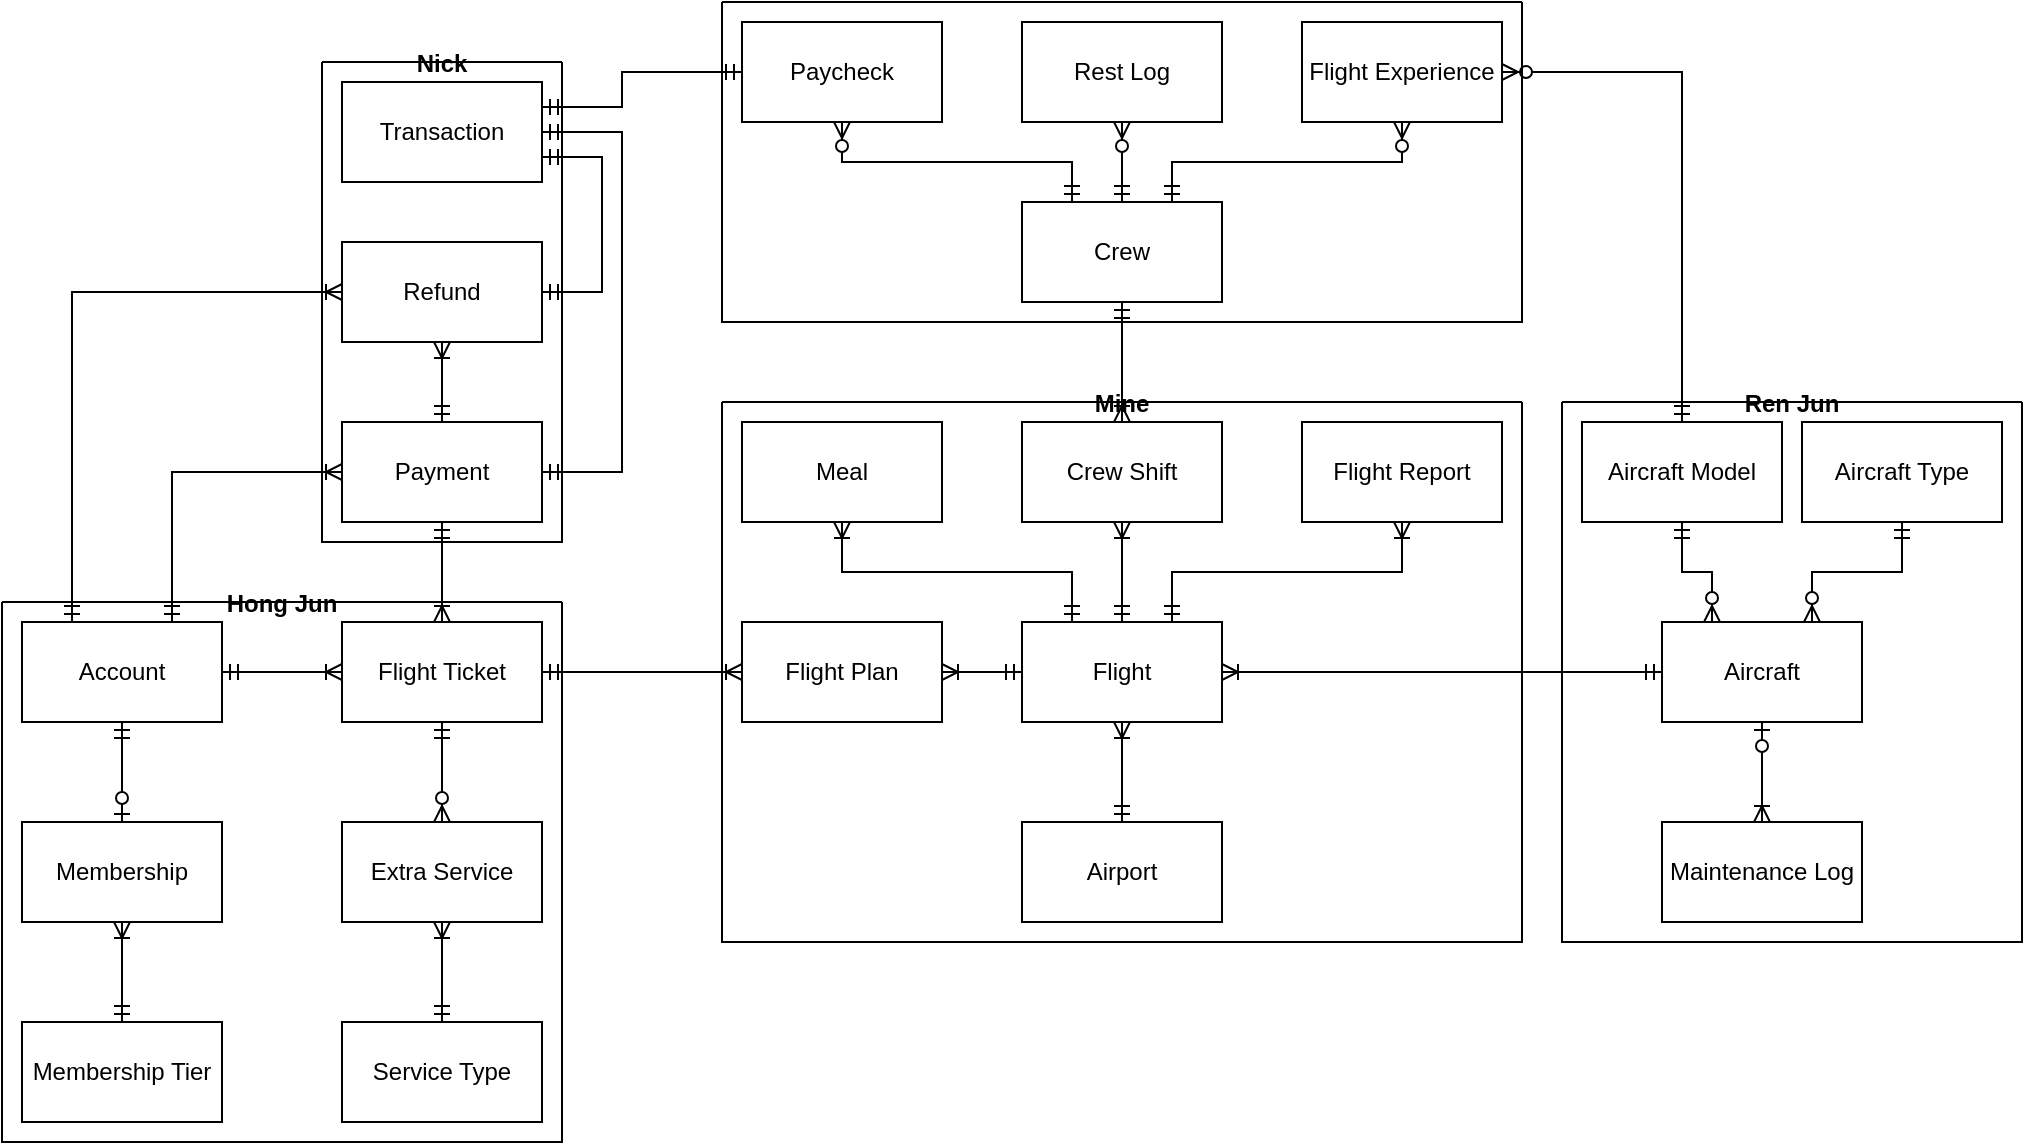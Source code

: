 <mxfile version="20.5.3" type="embed"><diagram name="Page-1" id="lydMjSXvnL9oaIFbFxpS"><mxGraphModel dx="2182" dy="988" grid="1" gridSize="10" guides="1" tooltips="1" connect="1" arrows="1" fold="1" page="1" pageScale="1" pageWidth="200" pageHeight="180" math="0" shadow="0"><root><mxCell id="0"/><mxCell id="1" parent="0"/><mxCell id="J9wHwNwn0n1z0YtR8CXD-2" value="Aircraft" style="html=1;dashed=0;whiteSpace=wrap;" parent="1" vertex="1"><mxGeometry x="100" y="60" width="100" height="50" as="geometry"/></mxCell><mxCell id="J9wHwNwn0n1z0YtR8CXD-3" value="Account" style="html=1;dashed=0;whiteSpace=wrap;" parent="1" vertex="1"><mxGeometry x="-720" y="60" width="100" height="50" as="geometry"/></mxCell><mxCell id="J9wHwNwn0n1z0YtR8CXD-4" value="Crew" style="html=1;dashed=0;whiteSpace=wrap;" parent="1" vertex="1"><mxGeometry x="-220" y="-150" width="100" height="50" as="geometry"/></mxCell><mxCell id="J9wHwNwn0n1z0YtR8CXD-5" value="Paycheck" style="html=1;dashed=0;whiteSpace=wrap;" parent="1" vertex="1"><mxGeometry x="-360" y="-240" width="100" height="50" as="geometry"/></mxCell><mxCell id="J9wHwNwn0n1z0YtR8CXD-6" value="Maintenance Log" style="html=1;dashed=0;whiteSpace=wrap;" parent="1" vertex="1"><mxGeometry x="100" y="160" width="100" height="50" as="geometry"/></mxCell><mxCell id="J9wHwNwn0n1z0YtR8CXD-7" value="Flight" style="html=1;dashed=0;whiteSpace=wrap;" parent="1" vertex="1"><mxGeometry x="-220" y="60" width="100" height="50" as="geometry"/></mxCell><mxCell id="J9wHwNwn0n1z0YtR8CXD-11" value="" style="edgeStyle=orthogonalEdgeStyle;fontSize=12;html=1;endArrow=ERoneToMany;startArrow=ERzeroToOne;rounded=0;entryX=0.5;entryY=0;entryDx=0;entryDy=0;exitX=0.5;exitY=1;exitDx=0;exitDy=0;" parent="1" source="J9wHwNwn0n1z0YtR8CXD-2" target="J9wHwNwn0n1z0YtR8CXD-6" edge="1"><mxGeometry width="100" height="100" relative="1" as="geometry"><mxPoint x="-10" y="130" as="sourcePoint"/><mxPoint x="130" y="160" as="targetPoint"/></mxGeometry></mxCell><mxCell id="J9wHwNwn0n1z0YtR8CXD-12" value="Airport" style="html=1;dashed=0;whiteSpace=wrap;" parent="1" vertex="1"><mxGeometry x="-220" y="160" width="100" height="50" as="geometry"/></mxCell><mxCell id="J9wHwNwn0n1z0YtR8CXD-13" value="" style="edgeStyle=orthogonalEdgeStyle;fontSize=12;html=1;endArrow=ERoneToMany;startArrow=ERmandOne;rounded=0;entryX=0.5;entryY=1;entryDx=0;entryDy=0;exitX=0.5;exitY=0;exitDx=0;exitDy=0;" parent="1" source="J9wHwNwn0n1z0YtR8CXD-12" target="J9wHwNwn0n1z0YtR8CXD-7" edge="1"><mxGeometry width="100" height="100" relative="1" as="geometry"><mxPoint x="-100" y="130" as="sourcePoint"/><mxPoint y="30" as="targetPoint"/></mxGeometry></mxCell><mxCell id="J9wHwNwn0n1z0YtR8CXD-14" value="" style="edgeStyle=orthogonalEdgeStyle;fontSize=12;html=1;endArrow=ERoneToMany;startArrow=ERmandOne;rounded=0;entryX=1;entryY=0.5;entryDx=0;entryDy=0;exitX=0;exitY=0.5;exitDx=0;exitDy=0;" parent="1" source="J9wHwNwn0n1z0YtR8CXD-2" target="J9wHwNwn0n1z0YtR8CXD-7" edge="1"><mxGeometry width="100" height="100" relative="1" as="geometry"><mxPoint x="-100" y="130" as="sourcePoint"/><mxPoint y="30" as="targetPoint"/></mxGeometry></mxCell><mxCell id="J9wHwNwn0n1z0YtR8CXD-15" value="Flight Ticket" style="html=1;dashed=0;whiteSpace=wrap;" parent="1" vertex="1"><mxGeometry x="-560" y="60" width="100" height="50" as="geometry"/></mxCell><mxCell id="J9wHwNwn0n1z0YtR8CXD-17" value="" style="edgeStyle=orthogonalEdgeStyle;fontSize=12;html=1;endArrow=ERoneToMany;startArrow=ERmandOne;rounded=0;entryX=0;entryY=0.5;entryDx=0;entryDy=0;exitX=1;exitY=0.5;exitDx=0;exitDy=0;" parent="1" source="J9wHwNwn0n1z0YtR8CXD-3" target="J9wHwNwn0n1z0YtR8CXD-15" edge="1"><mxGeometry width="100" height="100" relative="1" as="geometry"><mxPoint x="-210" y="105" as="sourcePoint"/><mxPoint x="-280" y="105" as="targetPoint"/></mxGeometry></mxCell><mxCell id="J9wHwNwn0n1z0YtR8CXD-18" value="Crew Shift" style="html=1;dashed=0;whiteSpace=wrap;" parent="1" vertex="1"><mxGeometry x="-220" y="-40" width="100" height="50" as="geometry"/></mxCell><mxCell id="J9wHwNwn0n1z0YtR8CXD-19" value="" style="edgeStyle=orthogonalEdgeStyle;fontSize=12;html=1;endArrow=ERoneToMany;startArrow=ERmandOne;rounded=0;entryX=0.5;entryY=1;entryDx=0;entryDy=0;exitX=0.5;exitY=0;exitDx=0;exitDy=0;" parent="1" source="J9wHwNwn0n1z0YtR8CXD-7" target="J9wHwNwn0n1z0YtR8CXD-18" edge="1"><mxGeometry width="100" height="100" relative="1" as="geometry"><mxPoint x="-210" y="95" as="sourcePoint"/><mxPoint x="-270" y="95" as="targetPoint"/></mxGeometry></mxCell><mxCell id="J9wHwNwn0n1z0YtR8CXD-20" value="" style="edgeStyle=orthogonalEdgeStyle;fontSize=12;html=1;endArrow=ERoneToMany;startArrow=ERmandOne;rounded=0;entryX=0.5;entryY=0;entryDx=0;entryDy=0;exitX=0.5;exitY=1;exitDx=0;exitDy=0;" parent="1" source="J9wHwNwn0n1z0YtR8CXD-4" target="J9wHwNwn0n1z0YtR8CXD-18" edge="1"><mxGeometry width="100" height="100" relative="1" as="geometry"><mxPoint x="-200" y="95" as="sourcePoint"/><mxPoint x="-260" y="95" as="targetPoint"/></mxGeometry></mxCell><mxCell id="J9wHwNwn0n1z0YtR8CXD-22" value="Payment" style="html=1;dashed=0;whiteSpace=wrap;" parent="1" vertex="1"><mxGeometry x="-560" y="-40" width="100" height="50" as="geometry"/></mxCell><mxCell id="J9wHwNwn0n1z0YtR8CXD-23" value="" style="edgeStyle=orthogonalEdgeStyle;fontSize=12;html=1;endArrow=ERoneToMany;startArrow=ERmandOne;rounded=0;entryX=0;entryY=0.5;entryDx=0;entryDy=0;exitX=0.75;exitY=0;exitDx=0;exitDy=0;" parent="1" source="J9wHwNwn0n1z0YtR8CXD-3" target="J9wHwNwn0n1z0YtR8CXD-22" edge="1"><mxGeometry width="100" height="100" relative="1" as="geometry"><mxPoint x="-360" y="125" as="sourcePoint"/><mxPoint x="-420" y="125" as="targetPoint"/></mxGeometry></mxCell><mxCell id="J9wHwNwn0n1z0YtR8CXD-24" value="" style="edgeStyle=orthogonalEdgeStyle;fontSize=12;html=1;endArrow=ERoneToMany;startArrow=ERmandOne;rounded=0;exitX=0.5;exitY=1;exitDx=0;exitDy=0;entryX=0.5;entryY=0;entryDx=0;entryDy=0;" parent="1" source="J9wHwNwn0n1z0YtR8CXD-22" target="J9wHwNwn0n1z0YtR8CXD-15" edge="1"><mxGeometry width="100" height="100" relative="1" as="geometry"><mxPoint x="-350" y="135" as="sourcePoint"/><mxPoint x="-370" y="40" as="targetPoint"/></mxGeometry></mxCell><mxCell id="J9wHwNwn0n1z0YtR8CXD-25" value="Refund" style="html=1;dashed=0;whiteSpace=wrap;" parent="1" vertex="1"><mxGeometry x="-560" y="-130" width="100" height="50" as="geometry"/></mxCell><mxCell id="J9wHwNwn0n1z0YtR8CXD-26" value="" style="edgeStyle=orthogonalEdgeStyle;fontSize=12;html=1;endArrow=ERoneToMany;startArrow=ERmandOne;rounded=0;entryX=0;entryY=0.5;entryDx=0;entryDy=0;exitX=0.25;exitY=0;exitDx=0;exitDy=0;" parent="1" source="J9wHwNwn0n1z0YtR8CXD-3" target="J9wHwNwn0n1z0YtR8CXD-25" edge="1"><mxGeometry width="100" height="100" relative="1" as="geometry"><mxPoint x="-340" y="145" as="sourcePoint"/><mxPoint x="-400" y="145" as="targetPoint"/></mxGeometry></mxCell><mxCell id="J9wHwNwn0n1z0YtR8CXD-27" value="" style="edgeStyle=orthogonalEdgeStyle;fontSize=12;html=1;endArrow=ERoneToMany;startArrow=ERmandOne;rounded=0;entryX=0.5;entryY=1;entryDx=0;entryDy=0;exitX=0.5;exitY=0;exitDx=0;exitDy=0;" parent="1" source="J9wHwNwn0n1z0YtR8CXD-22" target="J9wHwNwn0n1z0YtR8CXD-25" edge="1"><mxGeometry width="100" height="100" relative="1" as="geometry"><mxPoint x="-330" y="155" as="sourcePoint"/><mxPoint x="-390" y="155" as="targetPoint"/></mxGeometry></mxCell><mxCell id="J9wHwNwn0n1z0YtR8CXD-28" value="Flight Plan" style="html=1;dashed=0;whiteSpace=wrap;" parent="1" vertex="1"><mxGeometry x="-360" y="60" width="100" height="50" as="geometry"/></mxCell><mxCell id="J9wHwNwn0n1z0YtR8CXD-30" value="" style="edgeStyle=orthogonalEdgeStyle;fontSize=12;html=1;endArrow=ERoneToMany;startArrow=ERmandOne;rounded=0;entryX=1;entryY=0.5;entryDx=0;entryDy=0;exitX=0;exitY=0.5;exitDx=0;exitDy=0;" parent="1" source="J9wHwNwn0n1z0YtR8CXD-7" target="J9wHwNwn0n1z0YtR8CXD-28" edge="1"><mxGeometry width="100" height="100" relative="1" as="geometry"><mxPoint x="-160" y="70" as="sourcePoint"/><mxPoint x="-160" y="20" as="targetPoint"/></mxGeometry></mxCell><mxCell id="J9wHwNwn0n1z0YtR8CXD-31" value="" style="edgeStyle=orthogonalEdgeStyle;fontSize=12;html=1;endArrow=ERoneToMany;startArrow=ERmandOne;rounded=0;entryX=0;entryY=0.5;entryDx=0;entryDy=0;exitX=1;exitY=0.5;exitDx=0;exitDy=0;" parent="1" source="J9wHwNwn0n1z0YtR8CXD-15" target="J9wHwNwn0n1z0YtR8CXD-28" edge="1"><mxGeometry width="100" height="100" relative="1" as="geometry"><mxPoint x="-150" y="80" as="sourcePoint"/><mxPoint x="-150" y="30" as="targetPoint"/></mxGeometry></mxCell><mxCell id="5" value="" style="edgeStyle=orthogonalEdgeStyle;fontSize=12;html=1;endArrow=ERzeroToMany;startArrow=ERmandOne;rounded=0;entryX=0.5;entryY=1;entryDx=0;entryDy=0;exitX=0.25;exitY=0;exitDx=0;exitDy=0;" parent="1" source="J9wHwNwn0n1z0YtR8CXD-4" target="J9wHwNwn0n1z0YtR8CXD-5" edge="1"><mxGeometry width="100" height="100" relative="1" as="geometry"><mxPoint x="-80" y="10" as="sourcePoint"/><mxPoint x="20" y="-90" as="targetPoint"/></mxGeometry></mxCell><mxCell id="8" value="Aircraft Type" style="html=1;dashed=0;whiteSpace=wrap;" parent="1" vertex="1"><mxGeometry x="170" y="-40" width="100" height="50" as="geometry"/></mxCell><mxCell id="9" value="Membership" style="html=1;dashed=0;whiteSpace=wrap;" parent="1" vertex="1"><mxGeometry x="-720" y="160" width="100" height="50" as="geometry"/></mxCell><mxCell id="11" value="Meal" style="html=1;dashed=0;whiteSpace=wrap;" parent="1" vertex="1"><mxGeometry x="-360" y="-40" width="100" height="50" as="geometry"/></mxCell><mxCell id="12" value="" style="edgeStyle=orthogonalEdgeStyle;fontSize=12;html=1;endArrow=ERoneToMany;startArrow=ERmandOne;rounded=0;entryX=0.5;entryY=1;entryDx=0;entryDy=0;exitX=0.25;exitY=0;exitDx=0;exitDy=0;" parent="1" source="J9wHwNwn0n1z0YtR8CXD-7" target="11" edge="1"><mxGeometry width="100" height="100" relative="1" as="geometry"><mxPoint x="-135" y="70" as="sourcePoint"/><mxPoint x="-60" y="10" as="targetPoint"/></mxGeometry></mxCell><mxCell id="13" value="Membership Tier" style="html=1;dashed=0;whiteSpace=wrap;" parent="1" vertex="1"><mxGeometry x="-720" y="260" width="100" height="50" as="geometry"/></mxCell><mxCell id="15" value="Rest Log" style="html=1;dashed=0;whiteSpace=wrap;" parent="1" vertex="1"><mxGeometry x="-220" y="-240" width="100" height="50" as="geometry"/></mxCell><mxCell id="16" value="Flight Report" style="html=1;dashed=0;whiteSpace=wrap;" parent="1" vertex="1"><mxGeometry x="-80" y="-40" width="100" height="50" as="geometry"/></mxCell><mxCell id="18" value="" style="edgeStyle=orthogonalEdgeStyle;fontSize=12;html=1;endArrow=ERoneToMany;startArrow=ERmandOne;rounded=0;entryX=0.5;entryY=1;entryDx=0;entryDy=0;exitX=0.75;exitY=0;exitDx=0;exitDy=0;" parent="1" source="J9wHwNwn0n1z0YtR8CXD-7" target="16" edge="1"><mxGeometry width="100" height="100" relative="1" as="geometry"><mxPoint x="-150" y="80" as="sourcePoint"/><mxPoint x="-120" y="20" as="targetPoint"/></mxGeometry></mxCell><mxCell id="19" value="Extra Service" style="html=1;dashed=0;whiteSpace=wrap;" parent="1" vertex="1"><mxGeometry x="-560" y="160" width="100" height="50" as="geometry"/></mxCell><mxCell id="21" value="Flight Experience" style="html=1;dashed=0;whiteSpace=wrap;" parent="1" vertex="1"><mxGeometry x="-80" y="-240" width="100" height="50" as="geometry"/></mxCell><mxCell id="22" value="Aircraft Model" style="html=1;dashed=0;whiteSpace=wrap;" parent="1" vertex="1"><mxGeometry x="60" y="-40" width="100" height="50" as="geometry"/></mxCell><mxCell id="25" value="" style="edgeStyle=orthogonalEdgeStyle;fontSize=12;html=1;endArrow=ERzeroToMany;startArrow=ERmandOne;rounded=0;entryX=0.5;entryY=1;entryDx=0;entryDy=0;exitX=0.5;exitY=0;exitDx=0;exitDy=0;" parent="1" source="J9wHwNwn0n1z0YtR8CXD-4" target="15" edge="1"><mxGeometry width="100" height="100" relative="1" as="geometry"><mxPoint x="-250" y="-125" as="sourcePoint"/><mxPoint x="-280" y="-125" as="targetPoint"/></mxGeometry></mxCell><mxCell id="26" value="" style="edgeStyle=orthogonalEdgeStyle;fontSize=12;html=1;endArrow=ERzeroToMany;startArrow=ERmandOne;rounded=0;entryX=0.5;entryY=1;entryDx=0;entryDy=0;exitX=0.75;exitY=0;exitDx=0;exitDy=0;" parent="1" source="J9wHwNwn0n1z0YtR8CXD-4" target="21" edge="1"><mxGeometry width="100" height="100" relative="1" as="geometry"><mxPoint x="-240" y="-105" as="sourcePoint"/><mxPoint x="-270" y="-105" as="targetPoint"/></mxGeometry></mxCell><mxCell id="30" value="" style="edgeStyle=orthogonalEdgeStyle;fontSize=12;html=1;endArrow=ERzeroToMany;startArrow=ERmandOne;rounded=0;entryX=1;entryY=0.5;entryDx=0;entryDy=0;exitX=0.5;exitY=0;exitDx=0;exitDy=0;" parent="1" source="22" target="21" edge="1"><mxGeometry width="100" height="100" relative="1" as="geometry"><mxPoint x="-110" y="-115" as="sourcePoint"/><mxPoint x="10" y="-115" as="targetPoint"/></mxGeometry></mxCell><mxCell id="31" value="" style="edgeStyle=orthogonalEdgeStyle;fontSize=12;html=1;endArrow=ERzeroToMany;startArrow=ERmandOne;rounded=0;entryX=0.75;entryY=0;entryDx=0;entryDy=0;exitX=0.5;exitY=1;exitDx=0;exitDy=0;" parent="1" source="8" target="J9wHwNwn0n1z0YtR8CXD-2" edge="1"><mxGeometry width="100" height="100" relative="1" as="geometry"><mxPoint x="-70" y="-105" as="sourcePoint"/><mxPoint x="50" y="-105" as="targetPoint"/></mxGeometry></mxCell><mxCell id="32" value="" style="edgeStyle=orthogonalEdgeStyle;fontSize=12;html=1;endArrow=ERzeroToMany;startArrow=ERmandOne;rounded=0;entryX=0.25;entryY=0;entryDx=0;entryDy=0;exitX=0.5;exitY=1;exitDx=0;exitDy=0;" parent="1" source="22" target="J9wHwNwn0n1z0YtR8CXD-2" edge="1"><mxGeometry width="100" height="100" relative="1" as="geometry"><mxPoint x="-60" y="-95" as="sourcePoint"/><mxPoint x="60" y="-95" as="targetPoint"/></mxGeometry></mxCell><mxCell id="33" value="" style="edgeStyle=orthogonalEdgeStyle;fontSize=12;html=1;endArrow=ERzeroToMany;startArrow=ERmandOne;rounded=0;entryX=0.5;entryY=0;entryDx=0;entryDy=0;exitX=0.5;exitY=1;exitDx=0;exitDy=0;" parent="1" source="J9wHwNwn0n1z0YtR8CXD-15" target="19" edge="1"><mxGeometry width="100" height="100" relative="1" as="geometry"><mxPoint x="-100" y="-85" as="sourcePoint"/><mxPoint x="20" y="-85" as="targetPoint"/></mxGeometry></mxCell><mxCell id="34" value="Service Type" style="html=1;dashed=0;whiteSpace=wrap;" parent="1" vertex="1"><mxGeometry x="-560" y="260" width="100" height="50" as="geometry"/></mxCell><mxCell id="35" value="" style="edgeStyle=orthogonalEdgeStyle;fontSize=12;html=1;endArrow=ERoneToMany;startArrow=ERmandOne;rounded=0;entryX=0.5;entryY=1;entryDx=0;entryDy=0;exitX=0.5;exitY=0;exitDx=0;exitDy=0;" parent="1" source="34" target="19" edge="1"><mxGeometry width="100" height="100" relative="1" as="geometry"><mxPoint x="-205" y="70" as="sourcePoint"/><mxPoint x="-290" y="10" as="targetPoint"/></mxGeometry></mxCell><mxCell id="37" value="" style="edgeStyle=orthogonalEdgeStyle;fontSize=12;html=1;endArrow=ERzeroToOne;startArrow=ERmandOne;rounded=0;exitX=0.5;exitY=1;exitDx=0;exitDy=0;entryX=0.5;entryY=0;entryDx=0;entryDy=0;" parent="1" source="J9wHwNwn0n1z0YtR8CXD-3" target="9" edge="1"><mxGeometry width="100" height="100" relative="1" as="geometry"><mxPoint x="-460" y="210" as="sourcePoint"/><mxPoint x="-590" y="140" as="targetPoint"/><Array as="points"/></mxGeometry></mxCell><mxCell id="38" value="" style="edgeStyle=orthogonalEdgeStyle;fontSize=12;html=1;endArrow=ERoneToMany;startArrow=ERmandOne;rounded=0;entryX=0.5;entryY=1;entryDx=0;entryDy=0;exitX=0.5;exitY=0;exitDx=0;exitDy=0;" parent="1" source="13" target="9" edge="1"><mxGeometry width="100" height="100" relative="1" as="geometry"><mxPoint x="-450" y="95" as="sourcePoint"/><mxPoint x="-390" y="95" as="targetPoint"/></mxGeometry></mxCell><mxCell id="39" value="Transaction" style="html=1;dashed=0;whiteSpace=wrap;" parent="1" vertex="1"><mxGeometry x="-560" y="-210" width="100" height="50" as="geometry"/></mxCell><mxCell id="52" value="" style="edgeStyle=orthogonalEdgeStyle;fontSize=12;html=1;endArrow=ERmandOne;startArrow=ERmandOne;rounded=0;entryX=1;entryY=0.5;entryDx=0;entryDy=0;exitX=1;exitY=0.5;exitDx=0;exitDy=0;" edge="1" parent="1" source="J9wHwNwn0n1z0YtR8CXD-22" target="39"><mxGeometry width="100" height="100" relative="1" as="geometry"><mxPoint x="-290" y="80" as="sourcePoint"/><mxPoint x="-190" y="-20" as="targetPoint"/><Array as="points"><mxPoint x="-420" y="-15"/><mxPoint x="-420" y="-185"/></Array></mxGeometry></mxCell><mxCell id="53" value="" style="edgeStyle=orthogonalEdgeStyle;fontSize=12;html=1;endArrow=ERmandOne;startArrow=ERmandOne;rounded=0;entryX=1;entryY=0.75;entryDx=0;entryDy=0;exitX=1;exitY=0.5;exitDx=0;exitDy=0;" edge="1" parent="1" source="J9wHwNwn0n1z0YtR8CXD-25" target="39"><mxGeometry width="100" height="100" relative="1" as="geometry"><mxPoint x="-450.0" y="-5" as="sourcePoint"/><mxPoint x="-450.0" y="-175" as="targetPoint"/><Array as="points"><mxPoint x="-430" y="-105"/><mxPoint x="-430" y="-172"/></Array></mxGeometry></mxCell><mxCell id="54" value="" style="edgeStyle=orthogonalEdgeStyle;fontSize=12;html=1;endArrow=ERmandOne;startArrow=ERmandOne;rounded=0;entryX=1;entryY=0.25;entryDx=0;entryDy=0;" edge="1" parent="1" source="J9wHwNwn0n1z0YtR8CXD-5" target="39"><mxGeometry width="100" height="100" relative="1" as="geometry"><mxPoint x="-440" y="5" as="sourcePoint"/><mxPoint x="-440.0" y="-165" as="targetPoint"/><Array as="points"><mxPoint x="-420" y="-215"/><mxPoint x="-420" y="-197"/></Array></mxGeometry></mxCell><mxCell id="55" value="Ren Jun" style="swimlane;startSize=0;" vertex="1" parent="1"><mxGeometry x="50" y="-50" width="230" height="270" as="geometry"/></mxCell><mxCell id="56" value="Mine" style="swimlane;startSize=0;" vertex="1" parent="1"><mxGeometry x="-370" y="-50" width="400" height="270" as="geometry"/></mxCell><mxCell id="57" value="Hong Jun" style="swimlane;startSize=0;" vertex="1" parent="1"><mxGeometry x="-730" y="50" width="280" height="270" as="geometry"/></mxCell><mxCell id="58" value="Nick" style="swimlane;startSize=0;" vertex="1" parent="1"><mxGeometry x="-570" y="-220" width="120" height="240" as="geometry"/></mxCell><mxCell id="59" value="" style="swimlane;startSize=0;" vertex="1" parent="1"><mxGeometry x="-370" y="-250" width="400" height="160" as="geometry"/></mxCell></root></mxGraphModel></diagram></mxfile>